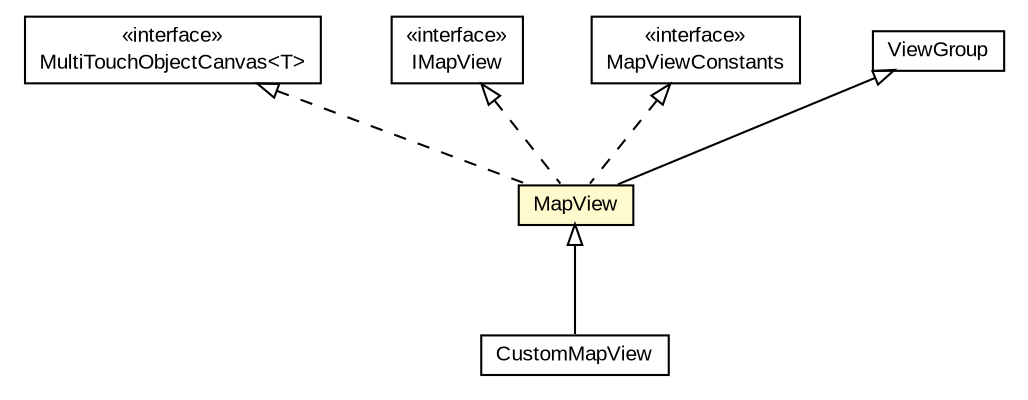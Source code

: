 #!/usr/local/bin/dot
#
# Class diagram 
# Generated by UMLGraph version R5_6-24-gf6e263 (http://www.umlgraph.org/)
#

digraph G {
	edge [fontname="arial",fontsize=10,labelfontname="arial",labelfontsize=10];
	node [fontname="arial",fontsize=10,shape=plaintext];
	nodesep=0.25;
	ranksep=0.5;
	// org.osmdroid.samplefragments.layouts.CustomMapView
	c89007 [label=<<table title="org.osmdroid.samplefragments.layouts.CustomMapView" border="0" cellborder="1" cellspacing="0" cellpadding="2" port="p" href="../samplefragments/layouts/CustomMapView.html">
		<tr><td><table border="0" cellspacing="0" cellpadding="1">
<tr><td align="center" balign="center"> CustomMapView </td></tr>
		</table></td></tr>
		</table>>, URL="../samplefragments/layouts/CustomMapView.html", fontname="arial", fontcolor="black", fontsize=10.0];
	// org.metalev.multitouch.controller.MultiTouchController.MultiTouchObjectCanvas<T>
	c89066 [label=<<table title="org.metalev.multitouch.controller.MultiTouchController.MultiTouchObjectCanvas" border="0" cellborder="1" cellspacing="0" cellpadding="2" port="p" href="../../metalev/multitouch/controller/MultiTouchController.MultiTouchObjectCanvas.html">
		<tr><td><table border="0" cellspacing="0" cellpadding="1">
<tr><td align="center" balign="center"> &#171;interface&#187; </td></tr>
<tr><td align="center" balign="center"> MultiTouchObjectCanvas&lt;T&gt; </td></tr>
		</table></td></tr>
		</table>>, URL="../../metalev/multitouch/controller/MultiTouchController.MultiTouchObjectCanvas.html", fontname="arial", fontcolor="black", fontsize=10.0];
	// org.osmdroid.api.IMapView
	c89069 [label=<<table title="org.osmdroid.api.IMapView" border="0" cellborder="1" cellspacing="0" cellpadding="2" port="p" href="../api/IMapView.html">
		<tr><td><table border="0" cellspacing="0" cellpadding="1">
<tr><td align="center" balign="center"> &#171;interface&#187; </td></tr>
<tr><td align="center" balign="center"> IMapView </td></tr>
		</table></td></tr>
		</table>>, URL="../api/IMapView.html", fontname="arial", fontcolor="black", fontsize=10.0];
	// org.osmdroid.views.MapView
	c89170 [label=<<table title="org.osmdroid.views.MapView" border="0" cellborder="1" cellspacing="0" cellpadding="2" port="p" bgcolor="lemonChiffon" href="./MapView.html">
		<tr><td><table border="0" cellspacing="0" cellpadding="1">
<tr><td align="center" balign="center"> MapView </td></tr>
		</table></td></tr>
		</table>>, URL="./MapView.html", fontname="arial", fontcolor="black", fontsize=10.0];
	// org.osmdroid.views.util.constants.MapViewConstants
	c89235 [label=<<table title="org.osmdroid.views.util.constants.MapViewConstants" border="0" cellborder="1" cellspacing="0" cellpadding="2" port="p" href="./util/constants/MapViewConstants.html">
		<tr><td><table border="0" cellspacing="0" cellpadding="1">
<tr><td align="center" balign="center"> &#171;interface&#187; </td></tr>
<tr><td align="center" balign="center"> MapViewConstants </td></tr>
		</table></td></tr>
		</table>>, URL="./util/constants/MapViewConstants.html", fontname="arial", fontcolor="black", fontsize=10.0];
	//org.osmdroid.samplefragments.layouts.CustomMapView extends org.osmdroid.views.MapView
	c89170:p -> c89007:p [dir=back,arrowtail=empty];
	//org.osmdroid.views.MapView extends ViewGroup
	c89276:p -> c89170:p [dir=back,arrowtail=empty];
	//org.osmdroid.views.MapView implements org.osmdroid.api.IMapView
	c89069:p -> c89170:p [dir=back,arrowtail=empty,style=dashed];
	//org.osmdroid.views.MapView implements org.osmdroid.views.util.constants.MapViewConstants
	c89235:p -> c89170:p [dir=back,arrowtail=empty,style=dashed];
	//org.osmdroid.views.MapView implements org.metalev.multitouch.controller.MultiTouchController.MultiTouchObjectCanvas<T>
	c89066:p -> c89170:p [dir=back,arrowtail=empty,style=dashed];
	// ViewGroup
	c89276[label=<<table title="ViewGroup" border="0" cellborder="1" cellspacing="0" cellpadding="2" port="p" href="http://java.sun.com/j2se/1.4.2/docs/api//ViewGroup.html">
		<tr><td><table border="0" cellspacing="0" cellpadding="1">
<tr><td align="center" balign="center"> ViewGroup </td></tr>
		</table></td></tr>
		</table>>, fontname="arial", fontcolor="black", fontsize=10.0];
}

